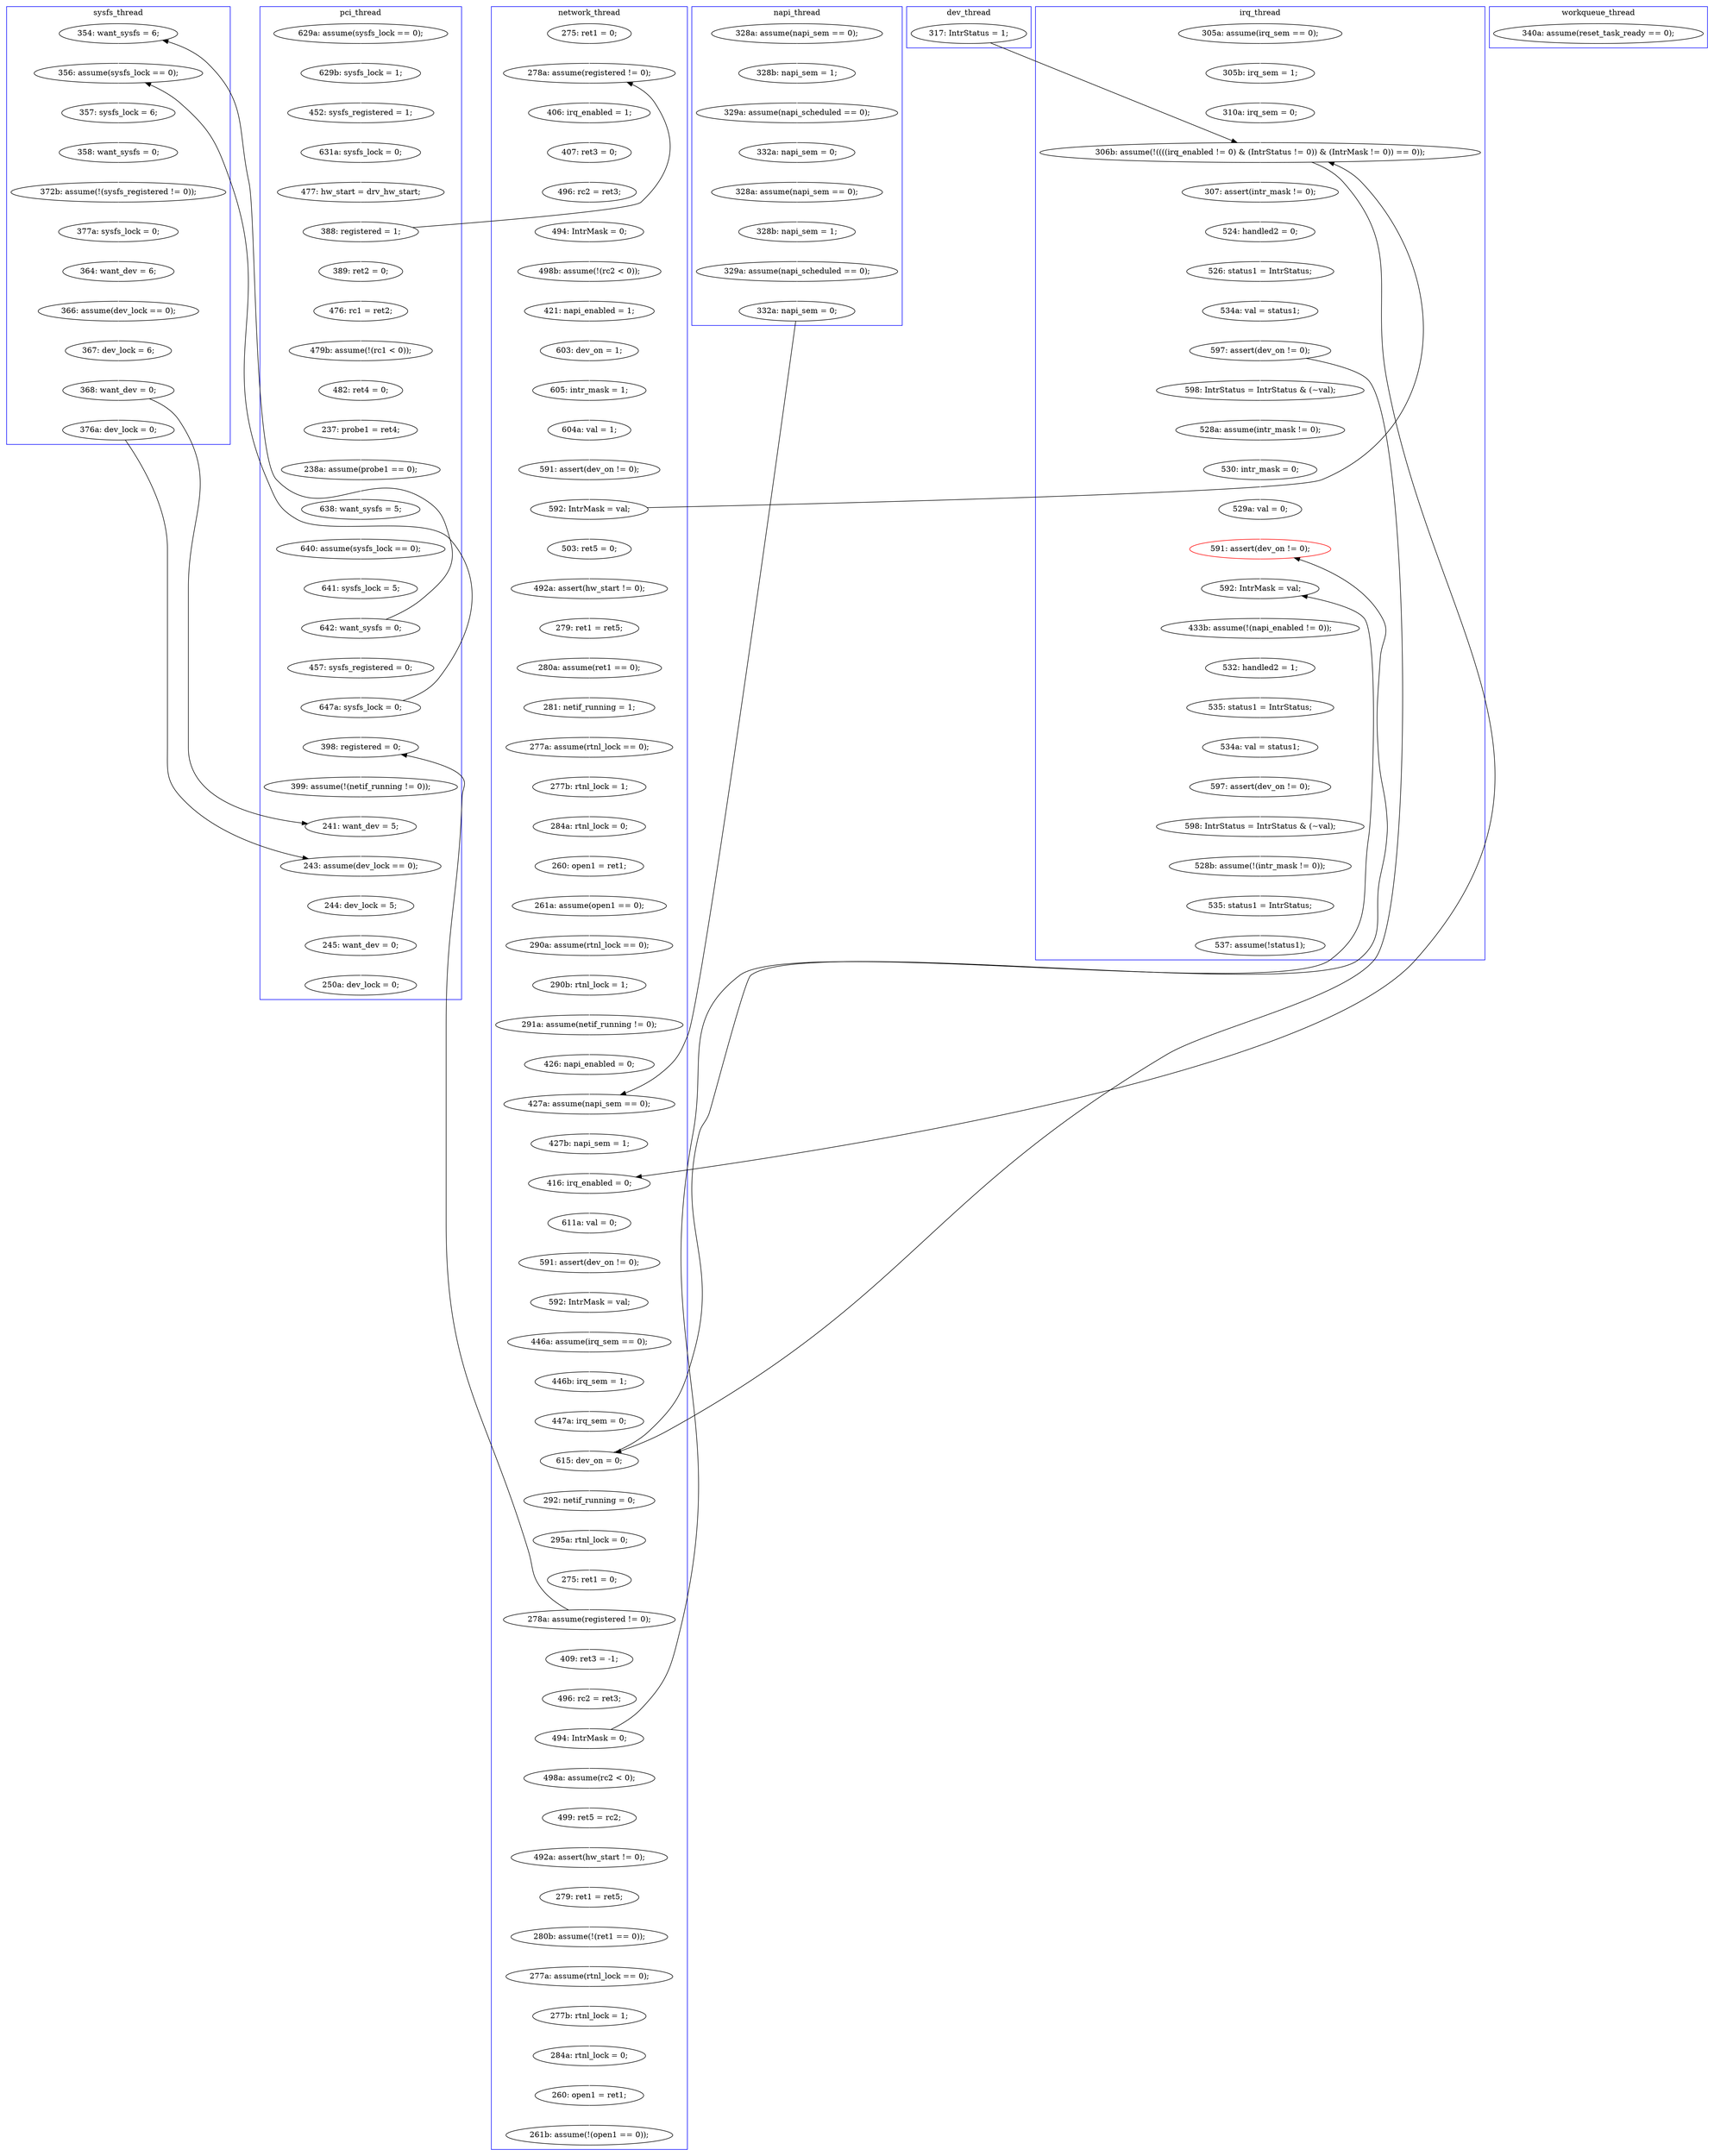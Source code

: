 digraph Counterexample {
	157 -> 158 [color = white, style = solid]
	286 -> 288 [color = white, style = solid]
	133 -> 136 [color = white, style = solid]
	132 -> 186 [color = white, style = solid]
	294 -> 312 [color = white, style = solid]
	288 -> 290 [color = white, style = solid]
	65 -> 67 [color = white, style = solid]
	158 -> 162 [color = white, style = solid]
	263 -> 264 [color = white, style = solid]
	122 -> 127 [color = white, style = solid]
	95 -> 96 [color = white, style = solid]
	30 -> 31 [color = white, style = solid]
	146 -> 147 [color = white, style = solid]
	91 -> 94 [color = white, style = solid]
	80 -> 81 [color = white, style = solid]
	205 -> 208 [color = white, style = solid]
	208 -> 209 [color = white, style = solid]
	86 -> 89 [color = white, style = solid]
	191 -> 193 [color = white, style = solid]
	195 -> 205 [color = black, style = solid, constraint = false]
	148 -> 149 [color = white, style = solid]
	54 -> 63 [color = white, style = solid]
	202 -> 205 [color = white, style = solid]
	245 -> 248 [color = white, style = solid]
	136 -> 137 [color = white, style = solid]
	298 -> 306 [color = white, style = solid]
	231 -> 232 [color = white, style = solid]
	98 -> 99 [color = white, style = solid]
	166 -> 177 [color = white, style = solid]
	217 -> 226 [color = white, style = solid]
	67 -> 69 [color = white, style = solid]
	81 -> 84 [color = white, style = solid]
	169 -> 259 [color = white, style = solid]
	181 -> 183 [color = white, style = solid]
	149 -> 179 [color = black, style = solid, constraint = false]
	131 -> 132 [color = white, style = solid]
	179 -> 249 [color = white, style = solid]
	215 -> 217 [color = white, style = solid]
	167 -> 169 [color = white, style = solid]
	94 -> 95 [color = white, style = solid]
	296 -> 297 [color = white, style = solid]
	262 -> 263 [color = white, style = solid]
	110 -> 115 [color = white, style = solid]
	44 -> 54 [color = white, style = solid]
	162 -> 186 [color = black, style = solid, constraint = false]
	265 -> 296 [color = black, style = solid, constraint = false]
	194 -> 200 [color = white, style = solid]
	249 -> 250 [color = white, style = solid]
	169 -> 249 [color = black, style = solid, constraint = false]
	254 -> 271 [color = white, style = solid]
	251 -> 255 [color = white, style = solid]
	243 -> 244 [color = white, style = solid]
	84 -> 116 [color = white, style = solid]
	127 -> 131 [color = black, style = solid, constraint = false]
	31 -> 34 [color = white, style = solid]
	64 -> 65 [color = white, style = solid]
	217 -> 259 [color = black, style = solid, constraint = false]
	115 -> 130 [color = white, style = solid]
	109 -> 110 [color = white, style = solid]
	229 -> 273 [color = black, style = solid, constraint = false]
	90 -> 91 [color = white, style = solid]
	242 -> 243 [color = white, style = solid]
	51 -> 133 [color = white, style = solid]
	281 -> 296 [color = white, style = solid]
	258 -> 262 [color = white, style = solid]
	193 -> 194 [color = white, style = solid]
	147 -> 148 [color = white, style = solid]
	197 -> 236 [color = white, style = solid]
	186 -> 191 [color = white, style = solid]
	244 -> 245 [color = white, style = solid]
	79 -> 85 [color = white, style = solid]
	78 -> 79 [color = white, style = solid]
	195 -> 197 [color = white, style = solid]
	257 -> 258 [color = white, style = solid]
	63 -> 64 [color = white, style = solid]
	205 -> 271 [color = black, style = solid, constraint = false]
	236 -> 253 [color = white, style = solid]
	259 -> 260 [color = white, style = solid]
	50 -> 51 [color = white, style = solid]
	200 -> 201 [color = white, style = solid]
	38 -> 42 [color = white, style = solid]
	183 -> 195 [color = white, style = solid]
	297 -> 298 [color = white, style = solid]
	34 -> 38 [color = white, style = solid]
	102 -> 109 [color = white, style = solid]
	120 -> 122 [color = white, style = solid]
	85 -> 86 [color = white, style = solid]
	201 -> 202 [color = white, style = solid]
	273 -> 283 [color = white, style = solid]
	291 -> 294 [color = white, style = solid]
	229 -> 231 [color = white, style = solid]
	264 -> 265 [color = white, style = solid]
	116 -> 119 [color = white, style = solid]
	149 -> 167 [color = white, style = solid]
	250 -> 251 [color = white, style = solid]
	130 -> 131 [color = white, style = solid]
	264 -> 281 [color = black, style = solid, constraint = false]
	50 -> 54 [color = black, style = solid, constraint = false]
	227 -> 229 [color = white, style = solid]
	312 -> 313 [color = white, style = solid]
	290 -> 291 [color = white, style = solid]
	271 -> 273 [color = white, style = solid]
	96 -> 97 [color = white, style = solid]
	177 -> 181 [color = white, style = solid]
	156 -> 157 [color = white, style = solid]
	137 -> 138 [color = white, style = solid]
	141 -> 146 [color = white, style = solid]
	160 -> 162 [color = black, style = solid, constraint = false]
	253 -> 254 [color = white, style = solid]
	255 -> 257 [color = white, style = solid]
	69 -> 72 [color = white, style = solid]
	283 -> 285 [color = white, style = solid]
	285 -> 286 [color = white, style = solid]
	97 -> 98 [color = white, style = solid]
	99 -> 102 [color = white, style = solid]
	89 -> 90 [color = white, style = solid]
	260 -> 281 [color = white, style = solid]
	162 -> 166 [color = white, style = solid]
	138 -> 141 [color = white, style = solid]
	237 -> 238 [color = white, style = solid]
	86 -> 162 [color = black, style = solid, constraint = false]
	209 -> 215 [color = white, style = solid]
	241 -> 242 [color = white, style = solid]
	238 -> 241 [color = white, style = solid]
	232 -> 237 [color = white, style = solid]
	119 -> 120 [color = white, style = solid]
	42 -> 50 [color = white, style = solid]
	72 -> 77 [color = white, style = solid]
	77 -> 78 [color = white, style = solid]
	226 -> 227 [color = white, style = solid]
	subgraph cluster5 {
		label = workqueue_thread
		color = blue
		150  [label = "340a: assume(reset_task_ready == 0);"]
	}
	subgraph cluster4 {
		label = napi_thread
		color = blue
		122  [label = "329a: assume(napi_scheduled == 0);"]
		80  [label = "328a: assume(napi_sem == 0);"]
		120  [label = "328b: napi_sem = 1;"]
		127  [label = "332a: napi_sem = 0;"]
		84  [label = "329a: assume(napi_scheduled == 0);"]
		116  [label = "332a: napi_sem = 0;"]
		81  [label = "328b: napi_sem = 1;"]
		119  [label = "328a: assume(napi_sem == 0);"]
	}
	subgraph cluster7 {
		label = dev_thread
		color = blue
		160  [label = "317: IntrStatus = 1;"]
	}
	subgraph cluster6 {
		label = sysfs_thread
		color = blue
		249  [label = "356: assume(sysfs_lock == 0);"]
		264  [label = "368: want_dev = 0;"]
		255  [label = "372b: assume(!(sysfs_registered != 0));"]
		265  [label = "376a: dev_lock = 0;"]
		257  [label = "377a: sysfs_lock = 0;"]
		250  [label = "357: sysfs_lock = 6;"]
		262  [label = "366: assume(dev_lock == 0);"]
		258  [label = "364: want_dev = 6;"]
		263  [label = "367: dev_lock = 6;"]
		179  [label = "354: want_sysfs = 6;"]
		251  [label = "358: want_sysfs = 0;"]
	}
	subgraph cluster3 {
		label = irq_thread
		color = blue
		236  [label = "528a: assume(intr_mask != 0);"]
		183  [label = "534a: val = status1;"]
		162  [label = "306b: assume(!((((irq_enabled != 0) & (IntrStatus != 0)) & (IntrMask != 0)) == 0));"]
		158  [label = "310a: irq_sem = 0;"]
		283  [label = "433b: assume(!(napi_enabled != 0));"]
		312  [label = "535: status1 = IntrStatus;"]
		254  [label = "529a: val = 0;"]
		285  [label = "532: handled2 = 1;"]
		288  [label = "534a: val = status1;"]
		177  [label = "524: handled2 = 0;"]
		286  [label = "535: status1 = IntrStatus;"]
		157  [label = "305b: irq_sem = 1;"]
		195  [label = "597: assert(dev_on != 0);"]
		273  [label = "592: IntrMask = val;"]
		253  [label = "530: intr_mask = 0;"]
		166  [label = "307: assert(intr_mask != 0);"]
		181  [label = "526: status1 = IntrStatus;"]
		156  [label = "305a: assume(irq_sem == 0);"]
		290  [label = "597: assert(dev_on != 0);"]
		291  [label = "598: IntrStatus = IntrStatus & (~val);"]
		294  [label = "528b: assume(!(intr_mask != 0));"]
		313  [label = "537: assume(!status1);"]
		197  [label = "598: IntrStatus = IntrStatus & (~val);"]
		271  [label = "591: assert(dev_on != 0);", color = red]
	}
	subgraph cluster2 {
		label = network_thread
		color = blue
		79  [label = "604a: val = 1;"]
		91  [label = "279: ret1 = ret5;"]
		200  [label = "446a: assume(irq_sem == 0);"]
		67  [label = "494: IntrMask = 0;"]
		226  [label = "409: ret3 = -1;"]
		208  [label = "292: netif_running = 0;"]
		242  [label = "277a: assume(rtnl_lock == 0);"]
		201  [label = "446b: irq_sem = 1;"]
		97  [label = "277b: rtnl_lock = 1;"]
		238  [label = "279: ret1 = ret5;"]
		248  [label = "261b: assume(!(open1 == 0));"]
		89  [label = "503: ret5 = 0;"]
		90  [label = "492a: assert(hw_start != 0);"]
		244  [label = "284a: rtnl_lock = 0;"]
		85  [label = "591: assert(dev_on != 0);"]
		72  [label = "421: napi_enabled = 1;"]
		63  [label = "406: irq_enabled = 1;"]
		78  [label = "605: intr_mask = 1;"]
		194  [label = "592: IntrMask = val;"]
		205  [label = "615: dev_on = 0;"]
		98  [label = "284a: rtnl_lock = 0;"]
		193  [label = "591: assert(dev_on != 0);"]
		130  [label = "426: napi_enabled = 0;"]
		65  [label = "496: rc2 = ret3;"]
		231  [label = "498a: assume(rc2 < 0);"]
		94  [label = "280a: assume(ret1 == 0);"]
		64  [label = "407: ret3 = 0;"]
		86  [label = "592: IntrMask = val;"]
		245  [label = "260: open1 = ret1;"]
		243  [label = "277b: rtnl_lock = 1;"]
		131  [label = "427a: assume(napi_sem == 0);"]
		115  [label = "291a: assume(netif_running != 0);"]
		96  [label = "277a: assume(rtnl_lock == 0);"]
		215  [label = "275: ret1 = 0;"]
		77  [label = "603: dev_on = 1;"]
		217  [label = "278a: assume(registered != 0);"]
		227  [label = "496: rc2 = ret3;"]
		237  [label = "492a: assert(hw_start != 0);"]
		232  [label = "499: ret5 = rc2;"]
		186  [label = "416: irq_enabled = 0;"]
		209  [label = "295a: rtnl_lock = 0;"]
		99  [label = "260: open1 = ret1;"]
		191  [label = "611a: val = 0;"]
		241  [label = "280b: assume(!(ret1 == 0));"]
		202  [label = "447a: irq_sem = 0;"]
		54  [label = "278a: assume(registered != 0);"]
		44  [label = "275: ret1 = 0;"]
		102  [label = "261a: assume(open1 == 0);"]
		110  [label = "290b: rtnl_lock = 1;"]
		109  [label = "290a: assume(rtnl_lock == 0);"]
		95  [label = "281: netif_running = 1;"]
		229  [label = "494: IntrMask = 0;"]
		132  [label = "427b: napi_sem = 1;"]
		69  [label = "498b: assume(!(rc2 < 0));"]
	}
	subgraph cluster1 {
		label = pci_thread
		color = blue
		146  [label = "638: want_sysfs = 5;"]
		169  [label = "647a: sysfs_lock = 0;"]
		138  [label = "237: probe1 = ret4;"]
		136  [label = "479b: assume(!(rc1 < 0));"]
		147  [label = "640: assume(sysfs_lock == 0);"]
		42  [label = "477: hw_start = drv_hw_start;"]
		50  [label = "388: registered = 1;"]
		133  [label = "476: rc1 = ret2;"]
		51  [label = "389: ret2 = 0;"]
		137  [label = "482: ret4 = 0;"]
		281  [label = "241: want_dev = 5;"]
		260  [label = "399: assume(!(netif_running != 0));"]
		148  [label = "641: sysfs_lock = 5;"]
		149  [label = "642: want_sysfs = 0;"]
		31  [label = "629b: sysfs_lock = 1;"]
		297  [label = "244: dev_lock = 5;"]
		167  [label = "457: sysfs_registered = 0;"]
		38  [label = "631a: sysfs_lock = 0;"]
		306  [label = "250a: dev_lock = 0;"]
		298  [label = "245: want_dev = 0;"]
		296  [label = "243: assume(dev_lock == 0);"]
		141  [label = "238a: assume(probe1 == 0);"]
		30  [label = "629a: assume(sysfs_lock == 0);"]
		259  [label = "398: registered = 0;"]
		34  [label = "452: sysfs_registered = 1;"]
	}
}